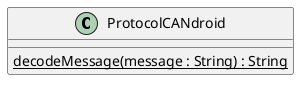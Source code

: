 @startuml

class ProtocolCANdroid {

    {static} decodeMessage(message : String) : String
}

@enduml